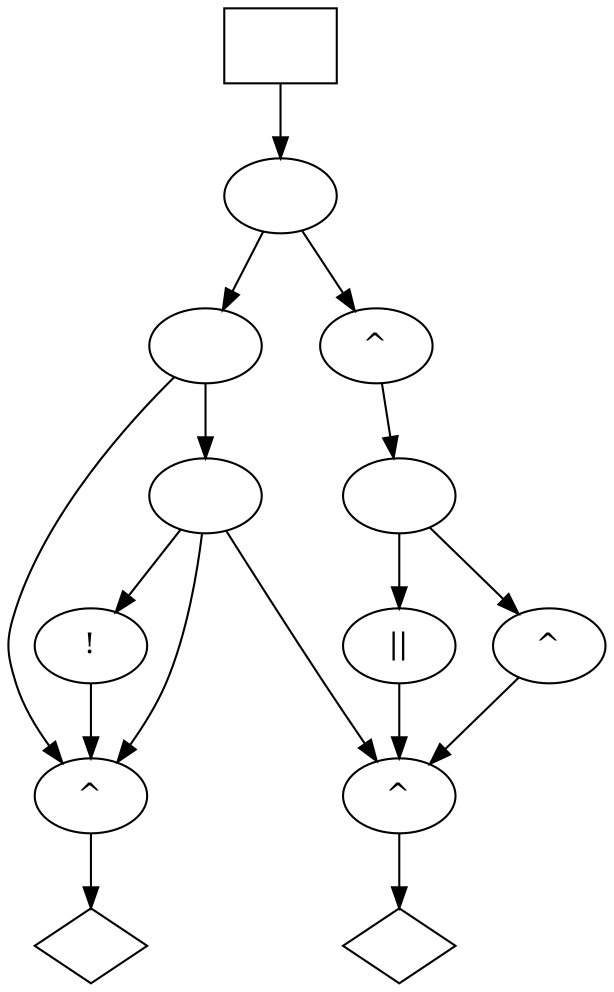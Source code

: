 digraph G {
n0 [label=" "];
n1 [label=" "];
n2 [label="!"];
n3 [label="^"];
n4 [label="||"];
n5 [label="^"];
n6 [label="^"];
n9 [label="",shape="box"];
n10 [label="^"];
n8 [label=" "];
n11 [label="",shape="diamond"];
n12 [label="",shape="diamond"];
n13 [label=" "];
n0 -> n1
n0 -> n3
n1 -> n2
n1 -> n3
n1 -> n6
n2 -> n3
n3 -> n11
n4 -> n6
n5 -> n6
n6 -> n12
n9 -> n8
n10 -> n13
n8 -> n10
n8 -> n0
n13 -> n5
n13 -> n4
}